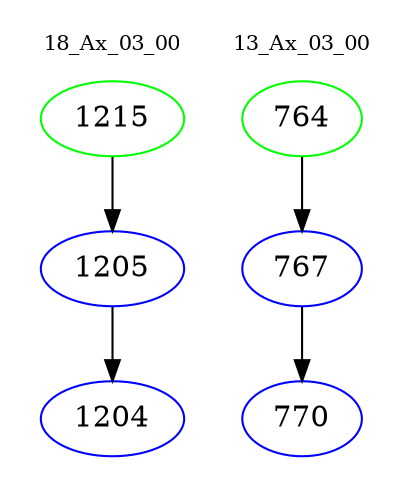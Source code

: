 digraph{
subgraph cluster_0 {
color = white
label = "18_Ax_03_00";
fontsize=10;
T0_1215 [label="1215", color="green"]
T0_1215 -> T0_1205 [color="black"]
T0_1205 [label="1205", color="blue"]
T0_1205 -> T0_1204 [color="black"]
T0_1204 [label="1204", color="blue"]
}
subgraph cluster_1 {
color = white
label = "13_Ax_03_00";
fontsize=10;
T1_764 [label="764", color="green"]
T1_764 -> T1_767 [color="black"]
T1_767 [label="767", color="blue"]
T1_767 -> T1_770 [color="black"]
T1_770 [label="770", color="blue"]
}
}
